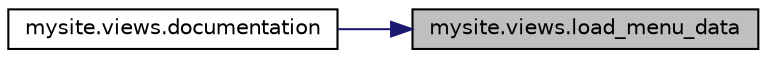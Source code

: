 digraph "mysite.views.load_menu_data"
{
 // LATEX_PDF_SIZE
  edge [fontname="Helvetica",fontsize="10",labelfontname="Helvetica",labelfontsize="10"];
  node [fontname="Helvetica",fontsize="10",shape=record];
  rankdir="RL";
  Node1 [label="mysite.views.load_menu_data",height=0.2,width=0.4,color="black", fillcolor="grey75", style="filled", fontcolor="black",tooltip=" "];
  Node1 -> Node2 [dir="back",color="midnightblue",fontsize="10",style="solid",fontname="Helvetica"];
  Node2 [label="mysite.views.documentation",height=0.2,width=0.4,color="black", fillcolor="white", style="filled",URL="$namespacemysite_1_1views.html#aeb0f0fc8fee95d8e065af72d7d5c9580",tooltip=" "];
}
